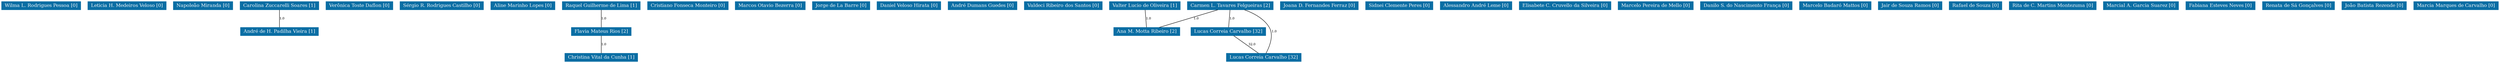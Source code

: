 strict graph grafo2 {
	graph [bb="0,0,6339,153",
		id=grafo2,
		overlap=False
	];
	node [fontsize=12,
		label="\N",
		shape=rectangle,
		style=filled
	];
	0	[URL="membro-3542498774654185.html",
		color="#0A6EA4",
		fontcolor="#FFFFFF",
		height=0.29167,
		label="Wilma L. Rodrigues Pessoa [0]",
		pos="100.5,142.5",
		width=2.7917];
	1	[URL="membro-1277202985083208.html",
		color="#0A6EA4",
		fontcolor="#FFFFFF",
		height=0.29167,
		label="Leticia H. Medeiros Veloso [0]",
		pos="318.5,142.5",
		width=2.7639];
	2	[URL="membro-0289602246253445.html",
		color="#0A6EA4",
		fontcolor="#FFFFFF",
		height=0.29167,
		label="Napoleão Miranda [0]",
		pos="511.5,142.5",
		width=2.0972];
	3	[URL="membro-8125255183526494.html",
		color="#0A6EA4",
		fontcolor="#FFFFFF",
		height=0.29167,
		label="Carolina Zuccarelli Soares [1]",
		pos="705.5,142.5",
		width=2.7778];
	28	[URL="membro-6721713322923268.html",
		color="#0A6EA4",
		fontcolor="#FFFFFF",
		height=0.29167,
		label="André de H. Padilha Vieira [1]",
		pos="705.5,76.5",
		width=2.75];
	3 -- 28	[fontsize=8,
		label=1.0,
		lp="712,109.5",
		pos="705.5,131.78 705.5,119.75 705.5,99.383 705.5,87.312"];
	4	[URL="membro-4017198138135829.html",
		color="#0A6EA4",
		fontcolor="#FFFFFF",
		height=0.29167,
		label="Verônica Toste Daflon [0]",
		pos="908.5,142.5",
		width=2.3611];
	5	[URL="membro-1470579403727620.html",
		color="#0A6EA4",
		fontcolor="#FFFFFF",
		height=0.29167,
		label="Sérgio R. Rodrigues Castilho [0]",
		pos="1117.5,142.5",
		width=2.9444];
	6	[URL="membro-9951079067662597.html",
		color="#0A6EA4",
		fontcolor="#FFFFFF",
		height=0.29167,
		label="Aline Marinho Lopes [0]",
		pos="1323.5,142.5",
		width=2.2639];
	7	[URL="membro-1926364336557376.html",
		color="#0A6EA4",
		fontcolor="#FFFFFF",
		height=0.29167,
		label="Raquel Guilherme de Lima [1]",
		pos="1522.5,142.5",
		width=2.75];
	11	[URL="membro-9491355582964341.html",
		color="#0A6EA4",
		fontcolor="#FFFFFF",
		height=0.29167,
		label="Flavia Mateus Rios [2]",
		pos="1522.5,76.5",
		width=2.1111];
	7 -- 11	[fontsize=8,
		label=1.0,
		lp="1529,109.5",
		pos="1522.5,131.78 1522.5,119.75 1522.5,99.383 1522.5,87.312"];
	19	[URL="membro-6488014689662028.html",
		color="#0A6EA4",
		fontcolor="#FFFFFF",
		height=0.29167,
		label="Christina Vital da Cunha [1]",
		pos="1522.5,10.5",
		width=2.5694];
	11 -- 19	[fontsize=8,
		label=1.0,
		lp="1529,43.5",
		pos="1522.5,65.78 1522.5,53.751 1522.5,33.383 1522.5,21.312"];
	8	[URL="membro-5328470389792359.html",
		color="#0A6EA4",
		fontcolor="#FFFFFF",
		height=0.29167,
		label="Cristiano Fonseca Monteiro [0]",
		pos="1742.5,142.5",
		width=2.8472];
	9	[URL="membro-0957127806882841.html",
		color="#0A6EA4",
		fontcolor="#FFFFFF",
		height=0.29167,
		label="Marcos Otavio Bezerra [0]",
		pos="1951.5,142.5",
		width=2.4722];
	10	[URL="membro-1767276587986364.html",
		color="#0A6EA4",
		fontcolor="#FFFFFF",
		height=0.29167,
		label="Jorge de La Barre [0]",
		pos="2131.5,142.5",
		width=2.0278];
	12	[URL="membro-4886588496142072.html",
		color="#0A6EA4",
		fontcolor="#FFFFFF",
		height=0.29167,
		label="Daniel Veloso Hirata [0]",
		pos="2303.5,142.5",
		width=2.25];
	13	[URL="membro-6278747409995827.html",
		color="#0A6EA4",
		fontcolor="#FFFFFF",
		height=0.29167,
		label="André Dumans Guedes [0]",
		pos="2490.5,142.5",
		width=2.4306];
	14	[URL="membro-0170476251713095.html",
		color="#0A6EA4",
		fontcolor="#FFFFFF",
		height=0.29167,
		label="Valdeci Ribeiro dos Santos [0]",
		pos="2695.5,142.5",
		width=2.75];
	15	[URL="membro-0407753156463593.html",
		color="#0A6EA4",
		fontcolor="#FFFFFF",
		height=0.29167,
		label="Valter Lucio de Oliveira [1]",
		pos="2902.5,142.5",
		width=2.5];
	23	[URL="membro-7866939328153617.html",
		color="#0A6EA4",
		fontcolor="#FFFFFF",
		height=0.29167,
		label="Ana M. Motta Ribeiro [2]",
		pos="2907.5,76.5",
		width=2.3333];
	15 -- 23	[fontsize=8,
		label=1.0,
		lp="2912,109.5",
		pos="2903.3,131.78 2904.2,119.75 2905.8,99.383 2906.7,87.312"];
	16	[URL="membro-7461074173452047.html",
		color="#0A6EA4",
		fontcolor="#FFFFFF",
		height=0.29167,
		label="Joana D. Fernandes Ferraz [0]",
		pos="3345.5,142.5",
		width=2.75];
	17	[URL="membro-6210217717150233.html",
		color="#0A6EA4",
		fontcolor="#FFFFFF",
		height=0.29167,
		label="Carmen L. Tavares Felgueiras [2]",
		pos="3119.5,142.5",
		width=3.0278];
	17 -- 23	[fontsize=8,
		label=1.0,
		lp="3033,109.5",
		pos="3087.8,131.92 3047.7,119.82 2979.1,99.124 2939.1,87.042"];
	30	[URL="membro-5149701777708320.html",
		color="#0A6EA4",
		fontcolor="#FFFFFF",
		height=0.29167,
		label="Lucas Correia Carvalho [32]",
		pos="3114.5,76.5",
		width=2.6389];
	17 -- 30	[fontsize=8,
		label=1.0,
		lp="3124,109.5",
		pos="3118.7,131.78 3117.8,119.75 3116.2,99.383 3115.3,87.312"];
	36	[URL="membro-5149701777708320.html",
		color="#0A6EA4",
		fontcolor="#FFFFFF",
		height=0.29167,
		label="Lucas Correia Carvalho [32]",
		pos="3204.5,10.5",
		width=2.6389];
	17 -- 36	[fontsize=8,
		label=1.0,
		lp="3231,76.5",
		pos="3155.4,131.94 3177.8,123.92 3204.9,109.97 3218.5,87 3231,65.883 3218.3,36.118 3210.2,21.046"];
	30 -- 36	[fontsize=8,
		label=32.0,
		lp="3175,43.5",
		pos="3128.2,65.78 3145.2,53.681 3174.1,33.146 3191,21.102"];
	18	[URL="membro-1740995150718319.html",
		color="#0A6EA4",
		fontcolor="#FFFFFF",
		height=0.29167,
		label="Sidnei Clemente Peres [0]",
		pos="3548.5,142.5",
		width=2.375];
	20	[URL="membro-7387619517924195.html",
		color="#0A6EA4",
		fontcolor="#FFFFFF",
		height=0.29167,
		label="Alessandro André Leme [0]",
		pos="3743.5,142.5",
		width=2.5278];
	21	[URL="membro-8897267584532387.html",
		color="#0A6EA4",
		fontcolor="#FFFFFF",
		height=0.29167,
		label="Elisabete C. Cruvello da Silveira [0]",
		pos="3969.5,142.5",
		width=3.2361];
	22	[URL="membro-4148158629155964.html",
		color="#0A6EA4",
		fontcolor="#FFFFFF",
		height=0.29167,
		label="Marcelo Pereira de Mello [0]",
		pos="4199.5,142.5",
		width=2.6528];
	24	[URL="membro-8666952199696006.html",
		color="#0A6EA4",
		fontcolor="#FFFFFF",
		height=0.29167,
		label="Danilo S. do Nascimento França [0]",
		pos="4429.5,142.5",
		width=3.2361];
	25	[URL="membro-8081498917287880.html",
		color="#0A6EA4",
		fontcolor="#FFFFFF",
		height=0.29167,
		label="Marcelo Badaró Mattos [0]",
		pos="4655.5,142.5",
		width=2.5278];
	26	[URL="membro-9764394229366486.html",
		color="#0A6EA4",
		fontcolor="#FFFFFF",
		height=0.29167,
		label="Jair de Souza Ramos [0]",
		pos="4845.5,142.5",
		width=2.25];
	27	[URL="membro-9912755971713563.html",
		color="#0A6EA4",
		fontcolor="#FFFFFF",
		height=0.29167,
		label="Rafael de Souza [0]",
		pos="5011.5,142.5",
		width=1.8611];
	29	[URL="membro-8427736157860547.html",
		color="#0A6EA4",
		fontcolor="#FFFFFF",
		height=0.29167,
		label="Rita de C. Martins Montezuma [0]",
		pos="5207.5,142.5",
		width=3.0694];
	31	[URL="membro-5687524412208475.html",
		color="#0A6EA4",
		fontcolor="#FFFFFF",
		height=0.29167,
		label="Marcial A. Garcia Suarez [0]",
		pos="5431.5,142.5",
		width=2.6528];
	32	[URL="membro-4508687830491854.html",
		color="#0A6EA4",
		fontcolor="#FFFFFF",
		height=0.29167,
		label="Fabiana Esteves Neves [0]",
		pos="5633.5,142.5",
		width=2.4444];
	33	[URL="membro-5444434236826175.html",
		color="#0A6EA4",
		fontcolor="#FFFFFF",
		height=0.29167,
		label="Renata de Sá Gonçalves [0]",
		pos="5831.5,142.5",
		width=2.5417];
	34	[URL="membro-4713769011305096.html",
		color="#0A6EA4",
		fontcolor="#FFFFFF",
		height=0.29167,
		label="João Batista Rezende [0]",
		pos="6023.5,142.5",
		width=2.2778];
	35	[URL="membro-1287405013866799.html",
		color="#0A6EA4",
		fontcolor="#FFFFFF",
		height=0.29167,
		label="Marcia Marques de Carvalho [0]",
		pos="6231.5,142.5",
		width=2.9861];
}
